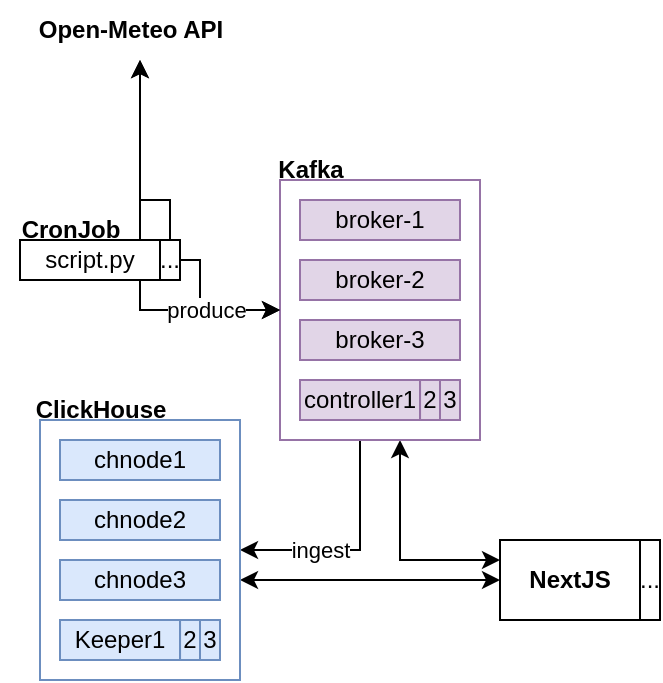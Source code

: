 <mxfile version="26.0.2">
  <diagram name="Page-1" id="vuSgTMur1dU2VjeQJy-u">
    <mxGraphModel dx="758" dy="442" grid="1" gridSize="10" guides="1" tooltips="1" connect="1" arrows="1" fold="1" page="1" pageScale="1" pageWidth="850" pageHeight="1100" math="0" shadow="0">
      <root>
        <mxCell id="0" />
        <mxCell id="1" parent="0" />
        <mxCell id="32YWPn5Q24CfJQvA8Bju-8" value="&lt;b&gt;NextJS&lt;/b&gt;" style="rounded=0;whiteSpace=wrap;html=1;" parent="1" vertex="1">
          <mxGeometry x="560" y="480" width="70" height="40" as="geometry" />
        </mxCell>
        <mxCell id="aPiWDFxyx-el2CXWiRQX-10" value="ingest" style="edgeStyle=orthogonalEdgeStyle;rounded=0;orthogonalLoop=1;jettySize=auto;html=1;entryX=1;entryY=0.5;entryDx=0;entryDy=0;" edge="1" parent="1" source="32YWPn5Q24CfJQvA8Bju-9" target="32YWPn5Q24CfJQvA8Bju-37">
          <mxGeometry x="0.304" relative="1" as="geometry">
            <Array as="points">
              <mxPoint x="490" y="485" />
            </Array>
            <mxPoint as="offset" />
          </mxGeometry>
        </mxCell>
        <mxCell id="aPiWDFxyx-el2CXWiRQX-13" style="edgeStyle=orthogonalEdgeStyle;rounded=0;orthogonalLoop=1;jettySize=auto;html=1;entryX=0;entryY=0.25;entryDx=0;entryDy=0;startArrow=classic;startFill=1;" edge="1" parent="1" source="32YWPn5Q24CfJQvA8Bju-9" target="32YWPn5Q24CfJQvA8Bju-8">
          <mxGeometry relative="1" as="geometry">
            <Array as="points">
              <mxPoint x="510" y="490" />
            </Array>
          </mxGeometry>
        </mxCell>
        <mxCell id="32YWPn5Q24CfJQvA8Bju-9" value="" style="rounded=0;whiteSpace=wrap;html=1;strokeWidth=1;fillColor=none;strokeColor=#9673a6;" parent="1" vertex="1">
          <mxGeometry x="450" y="300" width="100" height="130" as="geometry" />
        </mxCell>
        <mxCell id="aPiWDFxyx-el2CXWiRQX-4" style="edgeStyle=orthogonalEdgeStyle;rounded=0;orthogonalLoop=1;jettySize=auto;html=1;entryX=0;entryY=0.5;entryDx=0;entryDy=0;" edge="1" parent="1" source="32YWPn5Q24CfJQvA8Bju-12" target="32YWPn5Q24CfJQvA8Bju-9">
          <mxGeometry relative="1" as="geometry">
            <Array as="points">
              <mxPoint x="380" y="365" />
            </Array>
          </mxGeometry>
        </mxCell>
        <mxCell id="aPiWDFxyx-el2CXWiRQX-8" style="edgeStyle=orthogonalEdgeStyle;rounded=0;orthogonalLoop=1;jettySize=auto;html=1;" edge="1" parent="1" source="32YWPn5Q24CfJQvA8Bju-12">
          <mxGeometry relative="1" as="geometry">
            <mxPoint x="380" y="240" as="targetPoint" />
            <Array as="points">
              <mxPoint x="380" y="290" />
              <mxPoint x="380" y="290" />
            </Array>
          </mxGeometry>
        </mxCell>
        <mxCell id="32YWPn5Q24CfJQvA8Bju-12" value="script.py" style="rounded=0;whiteSpace=wrap;html=1;" parent="1" vertex="1">
          <mxGeometry x="320" y="330" width="70" height="20" as="geometry" />
        </mxCell>
        <mxCell id="32YWPn5Q24CfJQvA8Bju-22" value="broker-1" style="rounded=0;whiteSpace=wrap;html=1;fillColor=#e1d5e7;strokeColor=#9673a6;" parent="1" vertex="1">
          <mxGeometry x="460" y="310" width="80" height="20" as="geometry" />
        </mxCell>
        <mxCell id="32YWPn5Q24CfJQvA8Bju-23" value="broker-2" style="rounded=0;whiteSpace=wrap;html=1;fillColor=#e1d5e7;strokeColor=#9673a6;" parent="1" vertex="1">
          <mxGeometry x="460" y="340" width="80" height="20" as="geometry" />
        </mxCell>
        <mxCell id="32YWPn5Q24CfJQvA8Bju-24" value="broker-3" style="rounded=0;whiteSpace=wrap;html=1;fillColor=#e1d5e7;strokeColor=#9673a6;" parent="1" vertex="1">
          <mxGeometry x="460" y="370" width="80" height="20" as="geometry" />
        </mxCell>
        <mxCell id="32YWPn5Q24CfJQvA8Bju-25" value="controller1" style="rounded=0;whiteSpace=wrap;html=1;fillColor=#e1d5e7;strokeColor=#9673a6;" parent="1" vertex="1">
          <mxGeometry x="460" y="400" width="60.03" height="20" as="geometry" />
        </mxCell>
        <mxCell id="32YWPn5Q24CfJQvA8Bju-26" value="2" style="rounded=0;whiteSpace=wrap;html=1;fillColor=#e1d5e7;strokeColor=#9673a6;" parent="1" vertex="1">
          <mxGeometry x="520.03" y="400" width="10" height="20" as="geometry" />
        </mxCell>
        <mxCell id="32YWPn5Q24CfJQvA8Bju-27" value="3" style="rounded=0;whiteSpace=wrap;html=1;fillColor=#e1d5e7;strokeColor=#9673a6;" parent="1" vertex="1">
          <mxGeometry x="530" y="400" width="10" height="20" as="geometry" />
        </mxCell>
        <mxCell id="aPiWDFxyx-el2CXWiRQX-12" style="edgeStyle=orthogonalEdgeStyle;rounded=0;orthogonalLoop=1;jettySize=auto;html=1;entryX=0;entryY=0.5;entryDx=0;entryDy=0;startArrow=classic;startFill=1;" edge="1" parent="1" source="32YWPn5Q24CfJQvA8Bju-37" target="32YWPn5Q24CfJQvA8Bju-8">
          <mxGeometry relative="1" as="geometry">
            <Array as="points">
              <mxPoint x="430" y="500" />
              <mxPoint x="430" y="500" />
            </Array>
          </mxGeometry>
        </mxCell>
        <mxCell id="32YWPn5Q24CfJQvA8Bju-37" value="" style="rounded=0;whiteSpace=wrap;html=1;strokeWidth=1;fillColor=none;strokeColor=#6c8ebf;" parent="1" vertex="1">
          <mxGeometry x="330" y="420" width="100" height="130" as="geometry" />
        </mxCell>
        <mxCell id="32YWPn5Q24CfJQvA8Bju-38" value="chnode1" style="rounded=0;whiteSpace=wrap;html=1;fillColor=#dae8fc;strokeColor=#6c8ebf;" parent="1" vertex="1">
          <mxGeometry x="340" y="430" width="80" height="20" as="geometry" />
        </mxCell>
        <mxCell id="32YWPn5Q24CfJQvA8Bju-39" value="chnode2" style="rounded=0;whiteSpace=wrap;html=1;fillColor=#dae8fc;strokeColor=#6c8ebf;" parent="1" vertex="1">
          <mxGeometry x="340" y="460" width="80" height="20" as="geometry" />
        </mxCell>
        <mxCell id="32YWPn5Q24CfJQvA8Bju-40" value="chnode3" style="rounded=0;whiteSpace=wrap;html=1;fillColor=#dae8fc;strokeColor=#6c8ebf;" parent="1" vertex="1">
          <mxGeometry x="340" y="490" width="80" height="20" as="geometry" />
        </mxCell>
        <mxCell id="32YWPn5Q24CfJQvA8Bju-41" value="Keeper1" style="rounded=0;whiteSpace=wrap;html=1;fillColor=#dae8fc;strokeColor=#6c8ebf;" parent="1" vertex="1">
          <mxGeometry x="340" y="520" width="60.03" height="20" as="geometry" />
        </mxCell>
        <mxCell id="32YWPn5Q24CfJQvA8Bju-42" value="2" style="rounded=0;whiteSpace=wrap;html=1;fillColor=#dae8fc;strokeColor=#6c8ebf;" parent="1" vertex="1">
          <mxGeometry x="400.03" y="520" width="10" height="20" as="geometry" />
        </mxCell>
        <mxCell id="32YWPn5Q24CfJQvA8Bju-43" value="3" style="rounded=0;whiteSpace=wrap;html=1;fillColor=#dae8fc;strokeColor=#6c8ebf;" parent="1" vertex="1">
          <mxGeometry x="410" y="520" width="10" height="20" as="geometry" />
        </mxCell>
        <mxCell id="32YWPn5Q24CfJQvA8Bju-44" value="Kafka" style="text;html=1;align=center;verticalAlign=middle;resizable=0;points=[];autosize=1;strokeColor=none;fillColor=none;fontStyle=1" parent="1" vertex="1">
          <mxGeometry x="440" y="280" width="50" height="30" as="geometry" />
        </mxCell>
        <mxCell id="32YWPn5Q24CfJQvA8Bju-45" value="ClickHouse" style="text;html=1;align=center;verticalAlign=middle;resizable=0;points=[];autosize=1;strokeColor=none;fillColor=none;fontStyle=1" parent="1" vertex="1">
          <mxGeometry x="320.03" y="400" width="80" height="30" as="geometry" />
        </mxCell>
        <mxCell id="aPiWDFxyx-el2CXWiRQX-3" value="produce" style="edgeStyle=orthogonalEdgeStyle;rounded=0;orthogonalLoop=1;jettySize=auto;html=1;entryX=0;entryY=0.5;entryDx=0;entryDy=0;" edge="1" parent="1" source="aPiWDFxyx-el2CXWiRQX-1" target="32YWPn5Q24CfJQvA8Bju-9">
          <mxGeometry relative="1" as="geometry">
            <Array as="points">
              <mxPoint x="410" y="340" />
              <mxPoint x="410" y="365" />
            </Array>
          </mxGeometry>
        </mxCell>
        <mxCell id="aPiWDFxyx-el2CXWiRQX-1" value="..." style="rounded=0;whiteSpace=wrap;html=1;" vertex="1" parent="1">
          <mxGeometry x="390" y="330" width="10" height="20" as="geometry" />
        </mxCell>
        <mxCell id="aPiWDFxyx-el2CXWiRQX-2" value="CronJob" style="text;html=1;align=center;verticalAlign=middle;resizable=0;points=[];autosize=1;strokeColor=none;fillColor=none;fontStyle=1" vertex="1" parent="1">
          <mxGeometry x="310" y="310" width="70" height="30" as="geometry" />
        </mxCell>
        <mxCell id="aPiWDFxyx-el2CXWiRQX-6" value="Open-Meteo API" style="text;html=1;align=center;verticalAlign=middle;resizable=0;points=[];autosize=1;strokeColor=none;fillColor=none;fontStyle=1" vertex="1" parent="1">
          <mxGeometry x="320" y="210" width="110" height="30" as="geometry" />
        </mxCell>
        <mxCell id="aPiWDFxyx-el2CXWiRQX-9" style="edgeStyle=orthogonalEdgeStyle;rounded=0;orthogonalLoop=1;jettySize=auto;html=1;" edge="1" parent="1" source="aPiWDFxyx-el2CXWiRQX-1">
          <mxGeometry relative="1" as="geometry">
            <mxPoint x="380" y="240" as="targetPoint" />
            <Array as="points">
              <mxPoint x="395" y="310" />
              <mxPoint x="380" y="310" />
            </Array>
          </mxGeometry>
        </mxCell>
        <mxCell id="aPiWDFxyx-el2CXWiRQX-11" value="..." style="rounded=0;whiteSpace=wrap;html=1;" vertex="1" parent="1">
          <mxGeometry x="630" y="480" width="10" height="40" as="geometry" />
        </mxCell>
      </root>
    </mxGraphModel>
  </diagram>
</mxfile>
